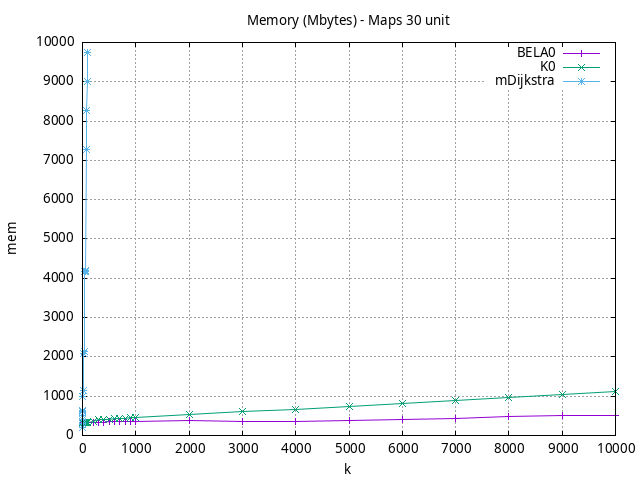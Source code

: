 #!/usr/bin/gnuplot
# -*- coding: utf-8 -*-
#
# results/maps/unit/30/random512-30.brute-force.unit.mem.gnuplot
#
# Started on 04/07/2024 21:45:52
# Author: Carlos Linares López
set grid
set xlabel "k"
set ylabel "mem"

set title "Memory (Mbytes) - Maps 30 unit"

set terminal png enhanced font "Ariel,10"
set output 'random512-30.brute-force.unit.mem.png'

plot "-" title "BELA0"      with linesp, "-" title "K0"      with linesp, "-" title "mDijkstra"      with linesp

	1 284.48
	2 299.0
	3 299.0
	4 317.7
	5 321.0
	6 321.0
	7 321.0
	8 321.0
	9 321.0
	10 321.0
	20 321.0
	30 324.71
	40 328.0
	50 328.0
	60 328.0
	70 328.0
	80 331.96
	90 337.0
	100 337.48
	200 341.0
	300 341.44
	400 343.32
	500 345.0
	600 347.4
	700 357.0
	800 357.0
	900 357.0
	1000 357.0
	2000 388.58
	3000 347.55
	4000 351.14
	5000 381.28
	6000 397.67
	7000 425.57
	8000 491.4
	9000 507.23
	10000 513.96
end
	1 296.73
	2 298.53
	3 308.99
	4 310.7
	5 315.0
	6 313.02
	7 314.0
	8 317.03
	9 318.52
	10 318.7
	20 321.07
	30 323.01
	40 327.06
	50 328.91
	60 332.53
	70 337.19
	80 338.01
	90 339.71
	100 342.61
	200 366.79
	300 396.34
	400 405.88
	500 414.46
	600 422.83
	700 438.88
	800 444.8
	900 453.23
	1000 455.28
	2000 531.82
	3000 600.04
	4000 670.91
	5000 748.16
	6000 823.6
	7000 898.95
	8000 974.82
	9000 1054.39
	10000 1129.71
end
	1 209.92
	2 311.88
	3 416.76
	4 504.17
	5 630.24
	6 615.0
	7 615.0
	8 615.0
	9 997.34
	10 1141.43
	20 2089.28
	30 2144.0
	40 4168.73
	50 4204.21
	60 4171.05
	70 7274.49
	80 8270.75
	90 9013.38
	100 9754.79
end
